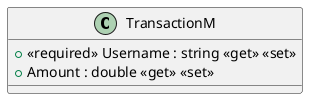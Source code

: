 @startuml
class TransactionM {
    + <<required>> Username : string <<get>> <<set>>
    + Amount : double <<get>> <<set>>
}
@enduml
